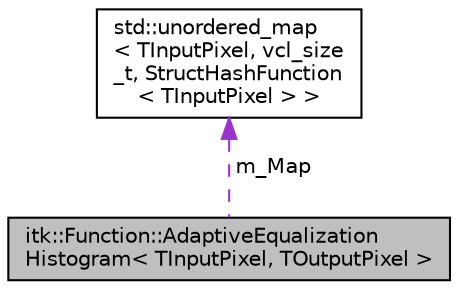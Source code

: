 digraph "itk::Function::AdaptiveEqualizationHistogram&lt; TInputPixel, TOutputPixel &gt;"
{
 // LATEX_PDF_SIZE
  edge [fontname="Helvetica",fontsize="10",labelfontname="Helvetica",labelfontsize="10"];
  node [fontname="Helvetica",fontsize="10",shape=record];
  Node1 [label="itk::Function::AdaptiveEqualization\lHistogram\< TInputPixel, TOutputPixel \>",height=0.2,width=0.4,color="black", fillcolor="grey75", style="filled", fontcolor="black",tooltip=" "];
  Node2 -> Node1 [dir="back",color="darkorchid3",fontsize="10",style="dashed",label=" m_Map" ,fontname="Helvetica"];
  Node2 [label="std::unordered_map\l\< TInputPixel, vcl_size\l_t, StructHashFunction\l\< TInputPixel \> \>",height=0.2,width=0.4,color="black", fillcolor="white", style="filled",tooltip=" "];
}
